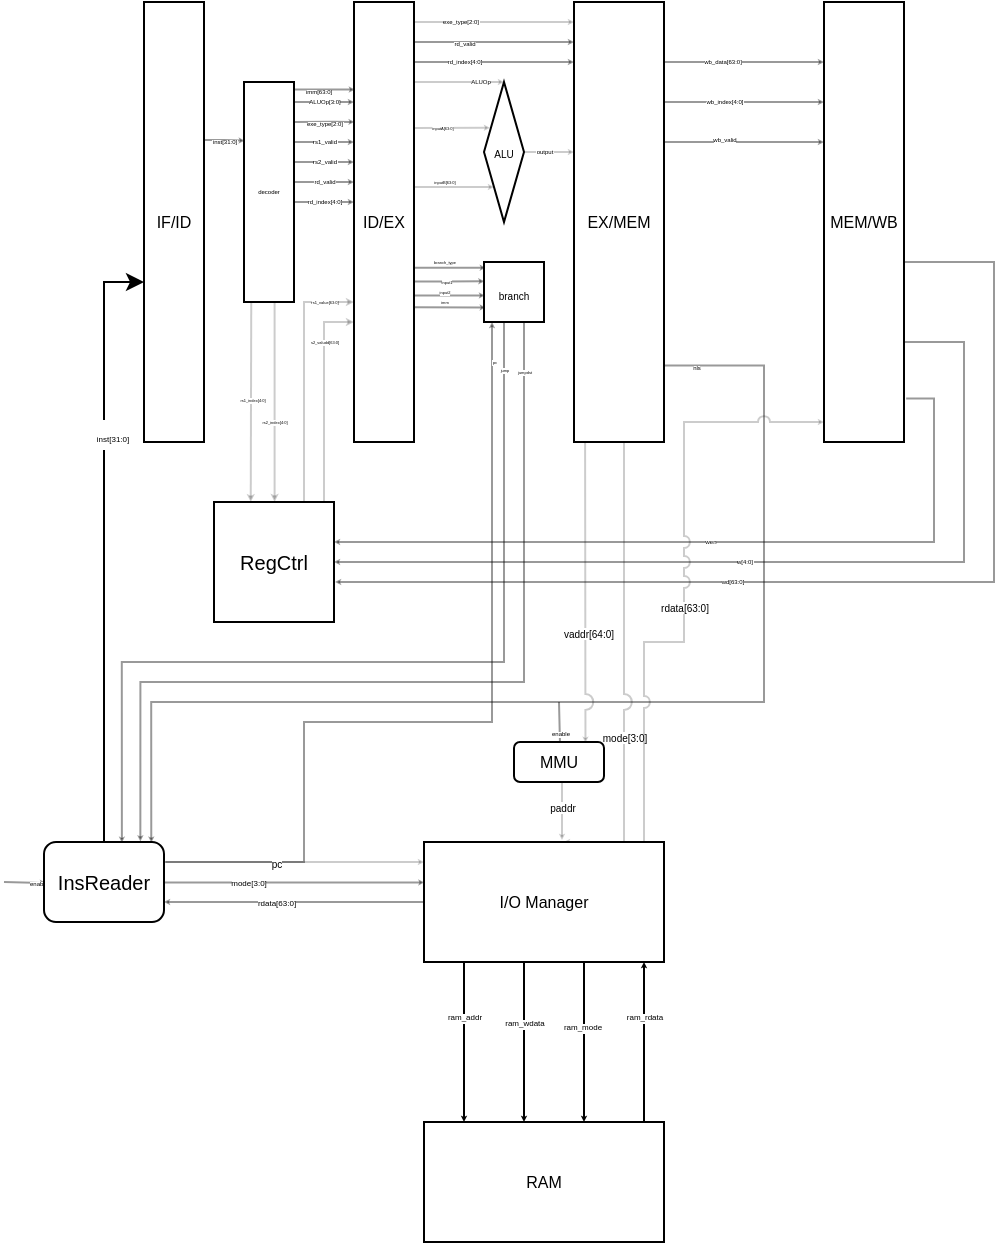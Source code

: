 <mxfile version="10.9.7" type="github"><diagram id="Ys9plIMEWjF186C1SJvL" name="Page-1"><mxGraphModel dx="395" dy="202" grid="1" gridSize="10" guides="1" tooltips="1" connect="1" arrows="1" fold="1" page="1" pageScale="1" pageWidth="850" pageHeight="1100" math="0" shadow="0"><root><mxCell id="0"/><mxCell id="1" parent="0"/><mxCell id="R68iFmrZ4ruvfKdIdsfy-32" style="edgeStyle=orthogonalEdgeStyle;rounded=0;jumpStyle=arc;jumpSize=18;orthogonalLoop=1;jettySize=auto;html=1;shadow=0;startSize=6;fontSize=3;opacity=20;entryX=0.306;entryY=0.001;entryDx=0;entryDy=0;endSize=1;entryPerimeter=0;exitX=0.145;exitY=1;exitDx=0;exitDy=0;exitPerimeter=0;" parent="1" source="3jL-bCs1GaXZ-DOKsFJh-29" target="R68iFmrZ4ruvfKdIdsfy-31" edge="1"><mxGeometry relative="1" as="geometry"><mxPoint x="140" y="514" as="targetPoint"/><Array as="points"><mxPoint x="144" y="460"/></Array></mxGeometry></mxCell><mxCell id="R68iFmrZ4ruvfKdIdsfy-70" value="rs1_index[4:0]" style="text;html=1;resizable=0;points=[];align=center;verticalAlign=middle;labelBackgroundColor=#ffffff;fontSize=2;" parent="R68iFmrZ4ruvfKdIdsfy-32" vertex="1" connectable="0"><mxGeometry x="-0.02" relative="1" as="geometry"><mxPoint as="offset"/></mxGeometry></mxCell><mxCell id="R68iFmrZ4ruvfKdIdsfy-34" style="edgeStyle=orthogonalEdgeStyle;rounded=0;jumpStyle=arc;jumpSize=18;orthogonalLoop=1;jettySize=auto;html=1;shadow=0;startSize=6;fontSize=3;opacity=20;strokeWidth=1;endSize=1;exitX=0.612;exitY=0.999;exitDx=0;exitDy=0;exitPerimeter=0;" parent="1" source="3jL-bCs1GaXZ-DOKsFJh-29" target="R68iFmrZ4ruvfKdIdsfy-31" edge="1"><mxGeometry relative="1" as="geometry"><mxPoint x="151" y="519" as="targetPoint"/><Array as="points"><mxPoint x="155" y="450"/><mxPoint x="155" y="450"/></Array></mxGeometry></mxCell><mxCell id="R68iFmrZ4ruvfKdIdsfy-71" value="rs2_index[4:0]" style="text;html=1;resizable=0;points=[];align=center;verticalAlign=middle;labelBackgroundColor=#ffffff;fontSize=2;" parent="R68iFmrZ4ruvfKdIdsfy-34" vertex="1" connectable="0"><mxGeometry x="0.427" y="1" relative="1" as="geometry"><mxPoint x="-1.5" y="-11.5" as="offset"/></mxGeometry></mxCell><mxCell id="3jL-bCs1GaXZ-DOKsFJh-33" style="edgeStyle=orthogonalEdgeStyle;rounded=0;comic=0;orthogonalLoop=1;jettySize=auto;html=1;entryX=0.016;entryY=0.267;entryDx=0;entryDy=0;entryPerimeter=0;startSize=0;endSize=0;strokeColor=#000000;fontSize=3;opacity=40;" edge="1" parent="1" source="ZigvVun1-Oz8XMNLbB8I-3" target="3jL-bCs1GaXZ-DOKsFJh-29"><mxGeometry relative="1" as="geometry"><Array as="points"><mxPoint x="130" y="329"/><mxPoint x="130" y="329"/></Array></mxGeometry></mxCell><mxCell id="3jL-bCs1GaXZ-DOKsFJh-34" value="inst[31:0]" style="text;html=1;resizable=0;points=[];align=center;verticalAlign=middle;labelBackgroundColor=#ffffff;fontSize=3;" vertex="1" connectable="0" parent="3jL-bCs1GaXZ-DOKsFJh-33"><mxGeometry x="-0.045" y="-3" relative="1" as="geometry"><mxPoint y="-2" as="offset"/></mxGeometry></mxCell><mxCell id="ZigvVun1-Oz8XMNLbB8I-3" value="IF/ID" style="rounded=0;whiteSpace=wrap;html=1;fontSize=8;" parent="1" vertex="1"><mxGeometry x="90" y="260" width="30" height="220" as="geometry"/></mxCell><mxCell id="R68iFmrZ4ruvfKdIdsfy-39" style="edgeStyle=orthogonalEdgeStyle;rounded=0;jumpStyle=arc;jumpSize=18;orthogonalLoop=1;jettySize=auto;html=1;entryX=0.15;entryY=0.327;entryDx=0;entryDy=0;entryPerimeter=0;shadow=0;startSize=0;endSize=0;strokeWidth=1;fontSize=3;opacity=20;endArrow=classic;endFill=1;" parent="1" target="R68iFmrZ4ruvfKdIdsfy-37" edge="1"><mxGeometry relative="1" as="geometry"><Array as="points"><mxPoint x="240" y="323"/><mxPoint x="240" y="323"/></Array><mxPoint x="225" y="323" as="sourcePoint"/></mxGeometry></mxCell><mxCell id="R68iFmrZ4ruvfKdIdsfy-68" value="inputA[63:0]" style="text;html=1;resizable=0;points=[];align=center;verticalAlign=middle;labelBackgroundColor=#ffffff;fontSize=2;" parent="R68iFmrZ4ruvfKdIdsfy-39" vertex="1" connectable="0"><mxGeometry x="-0.207" y="-1" relative="1" as="geometry"><mxPoint x="-1" y="-1" as="offset"/></mxGeometry></mxCell><mxCell id="R68iFmrZ4ruvfKdIdsfy-40" style="edgeStyle=orthogonalEdgeStyle;rounded=0;jumpStyle=arc;jumpSize=18;orthogonalLoop=1;jettySize=auto;html=1;entryX=0;entryY=1;entryDx=0;entryDy=0;shadow=0;startSize=6;endSize=0;strokeWidth=1;fontSize=3;opacity=20;" parent="1" target="R68iFmrZ4ruvfKdIdsfy-37" edge="1"><mxGeometry relative="1" as="geometry"><Array as="points"><mxPoint x="245" y="352"/></Array><mxPoint x="225" y="352.444" as="sourcePoint"/></mxGeometry></mxCell><mxCell id="R68iFmrZ4ruvfKdIdsfy-69" value="inputB[63:0]" style="text;html=1;resizable=0;points=[];align=center;verticalAlign=middle;labelBackgroundColor=#ffffff;fontSize=2;" parent="R68iFmrZ4ruvfKdIdsfy-40" vertex="1" connectable="0"><mxGeometry x="0.005" y="-5" relative="1" as="geometry"><mxPoint x="-5.5" y="-7.5" as="offset"/></mxGeometry></mxCell><mxCell id="R68iFmrZ4ruvfKdIdsfy-54" style="edgeStyle=orthogonalEdgeStyle;rounded=0;jumpStyle=arc;jumpSize=18;orthogonalLoop=1;jettySize=auto;html=1;entryX=0.5;entryY=0;entryDx=0;entryDy=0;shadow=0;startSize=6;endSize=0;strokeWidth=1;fontSize=5;opacity=20;" parent="1" target="R68iFmrZ4ruvfKdIdsfy-37" edge="1"><mxGeometry relative="1" as="geometry"><mxPoint x="225" y="299.944" as="sourcePoint"/><Array as="points"><mxPoint x="250" y="300"/><mxPoint x="250" y="300"/></Array></mxGeometry></mxCell><mxCell id="R68iFmrZ4ruvfKdIdsfy-67" value="ALUOp" style="text;html=1;resizable=0;points=[];align=center;verticalAlign=middle;labelBackgroundColor=#ffffff;fontSize=3;" parent="R68iFmrZ4ruvfKdIdsfy-54" vertex="1" connectable="0"><mxGeometry x="0.118" relative="1" as="geometry"><mxPoint x="7.5" as="offset"/></mxGeometry></mxCell><mxCell id="R68iFmrZ4ruvfKdIdsfy-55" style="edgeStyle=orthogonalEdgeStyle;rounded=0;jumpStyle=arc;jumpSize=18;orthogonalLoop=1;jettySize=auto;html=1;shadow=0;startSize=6;endSize=0;strokeWidth=1;fontSize=5;opacity=20;" parent="1" source="ZigvVun1-Oz8XMNLbB8I-7" target="ZigvVun1-Oz8XMNLbB8I-8" edge="1"><mxGeometry relative="1" as="geometry"><Array as="points"><mxPoint x="260" y="270"/><mxPoint x="260" y="270"/></Array></mxGeometry></mxCell><mxCell id="3jL-bCs1GaXZ-DOKsFJh-62" value="exe_type[2:0]" style="text;html=1;resizable=0;points=[];align=center;verticalAlign=middle;labelBackgroundColor=#ffffff;fontSize=3;" vertex="1" connectable="0" parent="R68iFmrZ4ruvfKdIdsfy-55"><mxGeometry x="-0.125" y="12" relative="1" as="geometry"><mxPoint x="-12" y="12" as="offset"/></mxGeometry></mxCell><mxCell id="3jL-bCs1GaXZ-DOKsFJh-5" style="edgeStyle=orthogonalEdgeStyle;rounded=0;orthogonalLoop=1;jettySize=auto;html=1;exitX=1.008;exitY=0.604;exitDx=0;exitDy=0;entryX=0.031;entryY=0.095;entryDx=0;entryDy=0;entryPerimeter=0;exitPerimeter=0;endSize=0;startSize=0;comic=0;strokeColor=#000000;opacity=40;" edge="1" parent="1" source="ZigvVun1-Oz8XMNLbB8I-7" target="3jL-bCs1GaXZ-DOKsFJh-4"><mxGeometry relative="1" as="geometry"><Array as="points"/></mxGeometry></mxCell><mxCell id="3jL-bCs1GaXZ-DOKsFJh-6" value="&lt;span style=&quot;font-size: 2px;&quot;&gt;branch_type&lt;/span&gt;" style="text;html=1;resizable=0;points=[];align=center;verticalAlign=middle;labelBackgroundColor=#ffffff;fontSize=2;" vertex="1" connectable="0" parent="3jL-bCs1GaXZ-DOKsFJh-5"><mxGeometry x="-0.226" relative="1" as="geometry"><mxPoint x="1" y="-3" as="offset"/></mxGeometry></mxCell><mxCell id="3jL-bCs1GaXZ-DOKsFJh-7" value="" style="edgeStyle=orthogonalEdgeStyle;rounded=0;comic=0;orthogonalLoop=1;jettySize=auto;html=1;startSize=0;endSize=0;strokeColor=#000000;fontSize=2;entryX=0.007;entryY=0.322;entryDx=0;entryDy=0;entryPerimeter=0;exitX=0.993;exitY=0.635;exitDx=0;exitDy=0;exitPerimeter=0;opacity=40;" edge="1" parent="1" source="ZigvVun1-Oz8XMNLbB8I-7" target="3jL-bCs1GaXZ-DOKsFJh-4"><mxGeometry relative="1" as="geometry"><Array as="points"><mxPoint x="240" y="400"/><mxPoint x="240" y="400"/></Array></mxGeometry></mxCell><mxCell id="3jL-bCs1GaXZ-DOKsFJh-8" value="input1" style="text;html=1;resizable=0;points=[];align=center;verticalAlign=middle;labelBackgroundColor=#ffffff;fontSize=2;" vertex="1" connectable="0" parent="3jL-bCs1GaXZ-DOKsFJh-7"><mxGeometry x="-0.356" relative="1" as="geometry"><mxPoint x="4" y="0.5" as="offset"/></mxGeometry></mxCell><mxCell id="3jL-bCs1GaXZ-DOKsFJh-9" style="edgeStyle=orthogonalEdgeStyle;rounded=0;comic=0;orthogonalLoop=1;jettySize=auto;html=1;entryX=0.018;entryY=0.564;entryDx=0;entryDy=0;entryPerimeter=0;startSize=0;endSize=0;strokeColor=#000000;fontSize=2;exitX=1.012;exitY=0.667;exitDx=0;exitDy=0;exitPerimeter=0;opacity=40;" edge="1" parent="1" source="ZigvVun1-Oz8XMNLbB8I-7" target="3jL-bCs1GaXZ-DOKsFJh-4"><mxGeometry relative="1" as="geometry"/></mxCell><mxCell id="3jL-bCs1GaXZ-DOKsFJh-10" value="input2" style="text;html=1;resizable=0;points=[];align=center;verticalAlign=middle;labelBackgroundColor=#ffffff;fontSize=2;" vertex="1" connectable="0" parent="3jL-bCs1GaXZ-DOKsFJh-9"><mxGeometry x="-0.287" y="1" relative="1" as="geometry"><mxPoint x="2" y="-0.5" as="offset"/></mxGeometry></mxCell><mxCell id="3jL-bCs1GaXZ-DOKsFJh-11" style="edgeStyle=orthogonalEdgeStyle;rounded=0;comic=0;orthogonalLoop=1;jettySize=auto;html=1;entryX=0.03;entryY=0.751;entryDx=0;entryDy=0;entryPerimeter=0;startSize=0;endSize=0;strokeColor=#000000;fontSize=2;exitX=1.008;exitY=0.694;exitDx=0;exitDy=0;exitPerimeter=0;opacity=40;" edge="1" parent="1" source="ZigvVun1-Oz8XMNLbB8I-7" target="3jL-bCs1GaXZ-DOKsFJh-4"><mxGeometry relative="1" as="geometry"/></mxCell><mxCell id="3jL-bCs1GaXZ-DOKsFJh-12" value="imm" style="text;html=1;resizable=0;points=[];align=center;verticalAlign=middle;labelBackgroundColor=#ffffff;fontSize=2;" vertex="1" connectable="0" parent="3jL-bCs1GaXZ-DOKsFJh-11"><mxGeometry x="-0.231" relative="1" as="geometry"><mxPoint x="1" y="-2.5" as="offset"/></mxGeometry></mxCell><mxCell id="3jL-bCs1GaXZ-DOKsFJh-13" style="edgeStyle=orthogonalEdgeStyle;rounded=0;comic=0;orthogonalLoop=1;jettySize=auto;html=1;startSize=0;endSize=0;strokeColor=#000000;fontSize=2;opacity=40;exitX=1;exitY=0.25;exitDx=0;exitDy=0;" edge="1" parent="1" source="3jL-bCs1GaXZ-DOKsFJh-1"><mxGeometry relative="1" as="geometry"><mxPoint x="264" y="420" as="targetPoint"/><Array as="points"><mxPoint x="170" y="690"/><mxPoint x="170" y="620"/><mxPoint x="264" y="620"/></Array></mxGeometry></mxCell><mxCell id="3jL-bCs1GaXZ-DOKsFJh-14" value="pc" style="text;html=1;resizable=0;points=[];align=center;verticalAlign=middle;labelBackgroundColor=#ffffff;fontSize=2;" vertex="1" connectable="0" parent="3jL-bCs1GaXZ-DOKsFJh-13"><mxGeometry x="0.116" y="-5" relative="1" as="geometry"><mxPoint x="-4" y="-172" as="offset"/></mxGeometry></mxCell><mxCell id="3jL-bCs1GaXZ-DOKsFJh-54" style="edgeStyle=orthogonalEdgeStyle;rounded=0;comic=0;orthogonalLoop=1;jettySize=auto;html=1;entryX=0.894;entryY=0.008;entryDx=0;entryDy=0;entryPerimeter=0;startSize=0;endSize=0;strokeColor=#000000;fontSize=3;opacity=40;exitX=1.007;exitY=0.826;exitDx=0;exitDy=0;exitPerimeter=0;" edge="1" parent="1" source="ZigvVun1-Oz8XMNLbB8I-8" target="3jL-bCs1GaXZ-DOKsFJh-1"><mxGeometry relative="1" as="geometry"><Array as="points"><mxPoint x="400" y="442"/><mxPoint x="400" y="610"/><mxPoint x="94" y="610"/></Array></mxGeometry></mxCell><mxCell id="3jL-bCs1GaXZ-DOKsFJh-56" value="nls" style="text;html=1;resizable=0;points=[];align=center;verticalAlign=middle;labelBackgroundColor=#ffffff;fontSize=3;" vertex="1" connectable="0" parent="3jL-bCs1GaXZ-DOKsFJh-54"><mxGeometry x="-0.949" y="-1" relative="1" as="geometry"><mxPoint as="offset"/></mxGeometry></mxCell><mxCell id="3jL-bCs1GaXZ-DOKsFJh-69" value="" style="edgeStyle=orthogonalEdgeStyle;rounded=0;comic=0;jumpSize=8;orthogonalLoop=1;jettySize=auto;html=1;startSize=0;endSize=0;strokeColor=#000000;fontSize=3;opacity=40;" edge="1" parent="1" source="ZigvVun1-Oz8XMNLbB8I-7" target="ZigvVun1-Oz8XMNLbB8I-8"><mxGeometry relative="1" as="geometry"><Array as="points"><mxPoint x="260" y="280"/><mxPoint x="260" y="280"/></Array></mxGeometry></mxCell><mxCell id="3jL-bCs1GaXZ-DOKsFJh-71" value="rd_valid" style="text;html=1;resizable=0;points=[];align=center;verticalAlign=middle;labelBackgroundColor=#ffffff;fontSize=3;" vertex="1" connectable="0" parent="3jL-bCs1GaXZ-DOKsFJh-69"><mxGeometry x="-0.125" y="-10" relative="1" as="geometry"><mxPoint x="-10" y="-9" as="offset"/></mxGeometry></mxCell><mxCell id="3jL-bCs1GaXZ-DOKsFJh-70" value="" style="edgeStyle=orthogonalEdgeStyle;rounded=0;comic=0;jumpSize=8;orthogonalLoop=1;jettySize=auto;html=1;startSize=0;endSize=0;strokeColor=#000000;fontSize=3;opacity=40;" edge="1" parent="1" source="ZigvVun1-Oz8XMNLbB8I-7" target="ZigvVun1-Oz8XMNLbB8I-8"><mxGeometry relative="1" as="geometry"><Array as="points"><mxPoint x="260" y="290"/><mxPoint x="260" y="290"/></Array></mxGeometry></mxCell><mxCell id="3jL-bCs1GaXZ-DOKsFJh-72" value="rd_index[4:0]" style="text;html=1;resizable=0;points=[];align=center;verticalAlign=middle;labelBackgroundColor=#ffffff;fontSize=3;" vertex="1" connectable="0" parent="3jL-bCs1GaXZ-DOKsFJh-70"><mxGeometry x="-0.125" y="-10" relative="1" as="geometry"><mxPoint x="-10" y="-10" as="offset"/></mxGeometry></mxCell><mxCell id="ZigvVun1-Oz8XMNLbB8I-7" value="ID/EX" style="rounded=0;whiteSpace=wrap;html=1;fontSize=8;" parent="1" vertex="1"><mxGeometry x="195" y="260" width="30" height="220" as="geometry"/></mxCell><mxCell id="R68iFmrZ4ruvfKdIdsfy-41" style="edgeStyle=orthogonalEdgeStyle;rounded=0;jumpStyle=arc;jumpSize=8;orthogonalLoop=1;jettySize=auto;html=1;shadow=0;startSize=6;endSize=0;strokeWidth=1;fontSize=3;opacity=20;entryX=0.794;entryY=0.02;entryDx=0;entryDy=0;entryPerimeter=0;" parent="1" target="R68iFmrZ4ruvfKdIdsfy-2" edge="1"><mxGeometry relative="1" as="geometry"><Array as="points"/><mxPoint x="310.55" y="480" as="sourcePoint"/><mxPoint x="290" y="620" as="targetPoint"/></mxGeometry></mxCell><mxCell id="R68iFmrZ4ruvfKdIdsfy-61" value="vaddr[64:0]" style="text;html=1;resizable=0;points=[];align=center;verticalAlign=middle;labelBackgroundColor=#ffffff;fontSize=5;" parent="R68iFmrZ4ruvfKdIdsfy-41" vertex="1" connectable="0"><mxGeometry x="0.556" y="2" relative="1" as="geometry"><mxPoint x="-0.5" y="-22" as="offset"/></mxGeometry></mxCell><mxCell id="R68iFmrZ4ruvfKdIdsfy-53" style="edgeStyle=orthogonalEdgeStyle;rounded=0;jumpStyle=arc;jumpSize=8;orthogonalLoop=1;jettySize=auto;html=1;entryX=0.583;entryY=0;entryDx=0;entryDy=0;entryPerimeter=0;shadow=0;startSize=6;endSize=0;strokeWidth=1;fontSize=5;opacity=20;" parent="1" source="ZigvVun1-Oz8XMNLbB8I-8" target="R68iFmrZ4ruvfKdIdsfy-12" edge="1"><mxGeometry relative="1" as="geometry"><Array as="points"><mxPoint x="330" y="680"/></Array></mxGeometry></mxCell><mxCell id="R68iFmrZ4ruvfKdIdsfy-62" value="mode[3:0]" style="text;html=1;resizable=0;points=[];align=center;verticalAlign=middle;labelBackgroundColor=#ffffff;fontSize=5;" parent="R68iFmrZ4ruvfKdIdsfy-53" vertex="1" connectable="0"><mxGeometry x="0.178" y="1" relative="1" as="geometry"><mxPoint x="-1" y="11.5" as="offset"/></mxGeometry></mxCell><mxCell id="3jL-bCs1GaXZ-DOKsFJh-63" style="edgeStyle=orthogonalEdgeStyle;rounded=0;comic=0;jumpSize=8;orthogonalLoop=1;jettySize=auto;html=1;startSize=0;endSize=0;strokeColor=#000000;fontSize=3;opacity=40;" edge="1" parent="1" source="ZigvVun1-Oz8XMNLbB8I-8" target="ZigvVun1-Oz8XMNLbB8I-9"><mxGeometry relative="1" as="geometry"><Array as="points"><mxPoint x="400" y="290"/><mxPoint x="400" y="290"/></Array></mxGeometry></mxCell><mxCell id="3jL-bCs1GaXZ-DOKsFJh-64" value="wb_data[63:0]" style="text;html=1;resizable=0;points=[];align=center;verticalAlign=middle;labelBackgroundColor=#ffffff;fontSize=3;" vertex="1" connectable="0" parent="3jL-bCs1GaXZ-DOKsFJh-63"><mxGeometry x="0.25" y="-21" relative="1" as="geometry"><mxPoint x="-21" y="-21" as="offset"/></mxGeometry></mxCell><mxCell id="3jL-bCs1GaXZ-DOKsFJh-65" style="edgeStyle=orthogonalEdgeStyle;rounded=0;comic=0;jumpSize=8;orthogonalLoop=1;jettySize=auto;html=1;startSize=0;endSize=0;strokeColor=#000000;fontSize=3;opacity=40;" edge="1" parent="1" source="ZigvVun1-Oz8XMNLbB8I-8" target="ZigvVun1-Oz8XMNLbB8I-9"><mxGeometry relative="1" as="geometry"><Array as="points"><mxPoint x="400" y="310"/><mxPoint x="400" y="310"/></Array></mxGeometry></mxCell><mxCell id="3jL-bCs1GaXZ-DOKsFJh-66" value="wb_index[4:0]" style="text;html=1;resizable=0;points=[];align=center;verticalAlign=middle;labelBackgroundColor=#ffffff;fontSize=3;" vertex="1" connectable="0" parent="3jL-bCs1GaXZ-DOKsFJh-65"><mxGeometry x="0.25" y="-24" relative="1" as="geometry"><mxPoint x="-20" y="-24" as="offset"/></mxGeometry></mxCell><mxCell id="3jL-bCs1GaXZ-DOKsFJh-67" style="edgeStyle=orthogonalEdgeStyle;rounded=0;comic=0;jumpSize=8;orthogonalLoop=1;jettySize=auto;html=1;startSize=0;endSize=0;strokeColor=#000000;fontSize=3;opacity=40;" edge="1" parent="1" source="ZigvVun1-Oz8XMNLbB8I-8" target="ZigvVun1-Oz8XMNLbB8I-9"><mxGeometry relative="1" as="geometry"><Array as="points"><mxPoint x="400" y="330"/><mxPoint x="400" y="330"/></Array></mxGeometry></mxCell><mxCell id="3jL-bCs1GaXZ-DOKsFJh-68" value="wb_valid" style="text;html=1;resizable=0;points=[];align=center;verticalAlign=middle;labelBackgroundColor=#ffffff;fontSize=3;" vertex="1" connectable="0" parent="3jL-bCs1GaXZ-DOKsFJh-67"><mxGeometry x="0.25" y="20" relative="1" as="geometry"><mxPoint x="-20" y="19" as="offset"/></mxGeometry></mxCell><mxCell id="ZigvVun1-Oz8XMNLbB8I-8" value="EX/MEM" style="rounded=0;whiteSpace=wrap;html=1;fontSize=8;" parent="1" vertex="1"><mxGeometry x="305" y="260" width="45" height="220" as="geometry"/></mxCell><mxCell id="3jL-bCs1GaXZ-DOKsFJh-23" style="edgeStyle=orthogonalEdgeStyle;rounded=0;comic=0;orthogonalLoop=1;jettySize=auto;html=1;startSize=0;endSize=0;strokeColor=#000000;fontSize=3;opacity=40;exitX=1.027;exitY=0.901;exitDx=0;exitDy=0;exitPerimeter=0;" edge="1" parent="1" source="ZigvVun1-Oz8XMNLbB8I-9" target="R68iFmrZ4ruvfKdIdsfy-31"><mxGeometry relative="1" as="geometry"><mxPoint x="190" y="520" as="targetPoint"/><Array as="points"><mxPoint x="485" y="458"/><mxPoint x="485" y="530"/></Array></mxGeometry></mxCell><mxCell id="3jL-bCs1GaXZ-DOKsFJh-26" value="wen" style="text;html=1;resizable=0;points=[];align=center;verticalAlign=middle;labelBackgroundColor=#ffffff;fontSize=3;" vertex="1" connectable="0" parent="3jL-bCs1GaXZ-DOKsFJh-23"><mxGeometry x="0.025" relative="1" as="geometry"><mxPoint as="offset"/></mxGeometry></mxCell><mxCell id="3jL-bCs1GaXZ-DOKsFJh-24" style="edgeStyle=orthogonalEdgeStyle;rounded=0;comic=0;orthogonalLoop=1;jettySize=auto;html=1;startSize=0;endSize=0;strokeColor=#000000;fontSize=3;opacity=40;" edge="1" parent="1" source="ZigvVun1-Oz8XMNLbB8I-9" target="R68iFmrZ4ruvfKdIdsfy-31"><mxGeometry relative="1" as="geometry"><mxPoint x="500.143" y="510.143" as="targetPoint"/><Array as="points"><mxPoint x="500" y="430"/><mxPoint x="500" y="540"/></Array></mxGeometry></mxCell><mxCell id="3jL-bCs1GaXZ-DOKsFJh-27" value="w[4:0]" style="text;html=1;resizable=0;points=[];align=center;verticalAlign=middle;labelBackgroundColor=#ffffff;fontSize=3;" vertex="1" connectable="0" parent="3jL-bCs1GaXZ-DOKsFJh-24"><mxGeometry x="0.47" relative="1" as="geometry"><mxPoint x="84.5" as="offset"/></mxGeometry></mxCell><mxCell id="3jL-bCs1GaXZ-DOKsFJh-25" style="edgeStyle=orthogonalEdgeStyle;rounded=0;comic=0;orthogonalLoop=1;jettySize=auto;html=1;startSize=0;endSize=0;strokeColor=#000000;fontSize=3;opacity=40;entryX=1.009;entryY=0.666;entryDx=0;entryDy=0;entryPerimeter=0;" edge="1" parent="1" source="ZigvVun1-Oz8XMNLbB8I-9" target="R68iFmrZ4ruvfKdIdsfy-31"><mxGeometry relative="1" as="geometry"><mxPoint x="515" y="510" as="targetPoint"/><Array as="points"><mxPoint x="515" y="390"/><mxPoint x="515" y="550"/></Array></mxGeometry></mxCell><mxCell id="3jL-bCs1GaXZ-DOKsFJh-28" value="wd[63:0]" style="text;html=1;resizable=0;points=[];align=center;verticalAlign=middle;labelBackgroundColor=#ffffff;fontSize=3;" vertex="1" connectable="0" parent="3jL-bCs1GaXZ-DOKsFJh-25"><mxGeometry x="0.685" y="1" relative="1" as="geometry"><mxPoint x="114.5" y="-1" as="offset"/></mxGeometry></mxCell><mxCell id="ZigvVun1-Oz8XMNLbB8I-9" value="MEM/WB" style="rounded=0;whiteSpace=wrap;html=1;fontSize=8;" parent="1" vertex="1"><mxGeometry x="430" y="260" width="40" height="220" as="geometry"/></mxCell><mxCell id="R68iFmrZ4ruvfKdIdsfy-46" style="edgeStyle=orthogonalEdgeStyle;rounded=0;jumpStyle=arc;jumpSize=18;orthogonalLoop=1;jettySize=auto;html=1;shadow=0;startSize=6;endSize=0;strokeWidth=1;fontSize=3;opacity=20;" parent="1" source="R68iFmrZ4ruvfKdIdsfy-2" edge="1"><mxGeometry relative="1" as="geometry"><mxPoint x="299" y="679" as="targetPoint"/><Array as="points"><mxPoint x="299" y="670"/><mxPoint x="299" y="670"/></Array></mxGeometry></mxCell><mxCell id="R68iFmrZ4ruvfKdIdsfy-60" value="paddr" style="text;html=1;resizable=0;points=[];align=center;verticalAlign=middle;labelBackgroundColor=#ffffff;fontSize=5;" parent="R68iFmrZ4ruvfKdIdsfy-46" vertex="1" connectable="0"><mxGeometry x="-0.17" relative="1" as="geometry"><mxPoint as="offset"/></mxGeometry></mxCell><mxCell id="3jL-bCs1GaXZ-DOKsFJh-60" style="edgeStyle=orthogonalEdgeStyle;rounded=0;comic=0;jumpSize=8;orthogonalLoop=1;jettySize=auto;html=1;startSize=0;endSize=0;strokeColor=#000000;fontSize=3;opacity=40;" edge="1" parent="1" target="R68iFmrZ4ruvfKdIdsfy-2"><mxGeometry relative="1" as="geometry"><mxPoint x="297.5" y="610" as="sourcePoint"/></mxGeometry></mxCell><mxCell id="3jL-bCs1GaXZ-DOKsFJh-61" value="enable" style="text;html=1;resizable=0;points=[];align=center;verticalAlign=middle;labelBackgroundColor=#ffffff;fontSize=3;" vertex="1" connectable="0" parent="3jL-bCs1GaXZ-DOKsFJh-60"><mxGeometry x="0.813" relative="1" as="geometry"><mxPoint y="-4.5" as="offset"/></mxGeometry></mxCell><mxCell id="R68iFmrZ4ruvfKdIdsfy-2" value="MMU" style="rounded=1;whiteSpace=wrap;html=1;fontSize=8;" parent="1" vertex="1"><mxGeometry x="275" y="630" width="45" height="20" as="geometry"/></mxCell><mxCell id="R68iFmrZ4ruvfKdIdsfy-14" value="" style="edgeStyle=orthogonalEdgeStyle;rounded=0;orthogonalLoop=1;jettySize=auto;html=1;fontSize=8;jumpStyle=arc;endSize=0;" parent="1" source="R68iFmrZ4ruvfKdIdsfy-12" target="R68iFmrZ4ruvfKdIdsfy-13" edge="1"><mxGeometry relative="1" as="geometry"><Array as="points"><mxPoint x="280" y="790"/><mxPoint x="280" y="790"/></Array></mxGeometry></mxCell><mxCell id="R68iFmrZ4ruvfKdIdsfy-19" value="ram_wdata" style="text;html=1;resizable=0;points=[];align=center;verticalAlign=middle;labelBackgroundColor=#ffffff;fontSize=4;" parent="R68iFmrZ4ruvfKdIdsfy-14" vertex="1" connectable="0"><mxGeometry y="9" relative="1" as="geometry"><mxPoint x="-9" y="-9" as="offset"/></mxGeometry></mxCell><mxCell id="R68iFmrZ4ruvfKdIdsfy-17" value="" style="edgeStyle=orthogonalEdgeStyle;rounded=0;orthogonalLoop=1;jettySize=auto;html=1;fontSize=8;jumpStyle=arc;endSize=0;" parent="1" source="R68iFmrZ4ruvfKdIdsfy-12" target="R68iFmrZ4ruvfKdIdsfy-13" edge="1"><mxGeometry relative="1" as="geometry"><Array as="points"><mxPoint x="310" y="810"/><mxPoint x="310" y="810"/></Array></mxGeometry></mxCell><mxCell id="R68iFmrZ4ruvfKdIdsfy-20" value="ram_mode" style="text;html=1;resizable=0;points=[];align=center;verticalAlign=middle;labelBackgroundColor=#ffffff;fontSize=4;" parent="R68iFmrZ4ruvfKdIdsfy-17" vertex="1" connectable="0"><mxGeometry y="-7" relative="1" as="geometry"><mxPoint x="6" y="-7" as="offset"/></mxGeometry></mxCell><mxCell id="R68iFmrZ4ruvfKdIdsfy-48" style="edgeStyle=orthogonalEdgeStyle;rounded=0;jumpStyle=arc;jumpSize=6;orthogonalLoop=1;jettySize=auto;html=1;shadow=0;startSize=6;endSize=0;strokeWidth=1;fontSize=5;opacity=20;" parent="1" source="R68iFmrZ4ruvfKdIdsfy-12" edge="1"><mxGeometry relative="1" as="geometry"><mxPoint x="430" y="470" as="targetPoint"/><Array as="points"><mxPoint x="340" y="580"/><mxPoint x="360" y="580"/><mxPoint x="360" y="470"/></Array></mxGeometry></mxCell><mxCell id="R68iFmrZ4ruvfKdIdsfy-12" value="I/O Manager" style="rounded=0;whiteSpace=wrap;html=1;fontSize=8;" parent="1" vertex="1"><mxGeometry x="230" y="680" width="120" height="60" as="geometry"/></mxCell><mxCell id="R68iFmrZ4ruvfKdIdsfy-15" value="" style="edgeStyle=orthogonalEdgeStyle;rounded=0;orthogonalLoop=1;jettySize=auto;html=1;fontSize=8;jumpStyle=arc;endSize=0;" parent="1" source="R68iFmrZ4ruvfKdIdsfy-13" target="R68iFmrZ4ruvfKdIdsfy-12" edge="1"><mxGeometry relative="1" as="geometry"><Array as="points"><mxPoint x="340" y="810"/><mxPoint x="340" y="810"/></Array></mxGeometry></mxCell><mxCell id="R68iFmrZ4ruvfKdIdsfy-21" value="ram_rdata" style="text;html=1;resizable=0;points=[];align=center;verticalAlign=middle;labelBackgroundColor=#ffffff;fontSize=4;" parent="R68iFmrZ4ruvfKdIdsfy-15" vertex="1" connectable="0"><mxGeometry x="0.298" relative="1" as="geometry"><mxPoint as="offset"/></mxGeometry></mxCell><mxCell id="R68iFmrZ4ruvfKdIdsfy-13" value="RAM" style="rounded=0;whiteSpace=wrap;html=1;fontSize=8;" parent="1" vertex="1"><mxGeometry x="230" y="820" width="120" height="60" as="geometry"/></mxCell><mxCell id="R68iFmrZ4ruvfKdIdsfy-16" value="" style="edgeStyle=orthogonalEdgeStyle;rounded=0;orthogonalLoop=1;jettySize=auto;html=1;fontSize=8;endSize=0;" parent="1" source="R68iFmrZ4ruvfKdIdsfy-12" target="R68iFmrZ4ruvfKdIdsfy-13" edge="1"><mxGeometry relative="1" as="geometry"><Array as="points"><mxPoint x="250" y="810"/><mxPoint x="250" y="810"/></Array></mxGeometry></mxCell><mxCell id="R68iFmrZ4ruvfKdIdsfy-18" value="ram_addr" style="text;html=1;resizable=0;points=[];align=center;verticalAlign=middle;labelBackgroundColor=#ffffff;fontSize=4;" parent="R68iFmrZ4ruvfKdIdsfy-16" vertex="1" connectable="0"><mxGeometry y="-12" relative="1" as="geometry"><mxPoint x="12" y="-12" as="offset"/></mxGeometry></mxCell><mxCell id="R68iFmrZ4ruvfKdIdsfy-35" style="edgeStyle=orthogonalEdgeStyle;rounded=0;jumpStyle=arc;jumpSize=18;orthogonalLoop=1;jettySize=auto;html=1;shadow=0;startSize=6;fontSize=3;opacity=20;endSize=1;" parent="1" source="R68iFmrZ4ruvfKdIdsfy-31" edge="1"><mxGeometry relative="1" as="geometry"><mxPoint x="195" y="410" as="targetPoint"/><Array as="points"><mxPoint x="170" y="410"/></Array></mxGeometry></mxCell><mxCell id="R68iFmrZ4ruvfKdIdsfy-72" value="rs1_value[63:0]" style="text;html=1;resizable=0;points=[];align=center;verticalAlign=middle;labelBackgroundColor=#ffffff;fontSize=2;" parent="R68iFmrZ4ruvfKdIdsfy-35" vertex="1" connectable="0"><mxGeometry x="0.517" y="-6" relative="1" as="geometry"><mxPoint x="4" y="-5" as="offset"/></mxGeometry></mxCell><mxCell id="R68iFmrZ4ruvfKdIdsfy-36" style="edgeStyle=orthogonalEdgeStyle;rounded=0;jumpStyle=arc;jumpSize=18;orthogonalLoop=1;jettySize=auto;html=1;shadow=0;startSize=6;fontSize=3;opacity=20;endSize=1;" parent="1" source="R68iFmrZ4ruvfKdIdsfy-31" edge="1"><mxGeometry relative="1" as="geometry"><mxPoint x="195" y="420" as="targetPoint"/><Array as="points"><mxPoint x="180" y="420"/></Array></mxGeometry></mxCell><mxCell id="R68iFmrZ4ruvfKdIdsfy-73" value="s2_valudd[63:0]" style="text;html=1;resizable=0;points=[];align=center;verticalAlign=middle;labelBackgroundColor=#ffffff;fontSize=2;" parent="R68iFmrZ4ruvfKdIdsfy-36" vertex="1" connectable="0"><mxGeometry x="0.599" y="-5" relative="1" as="geometry"><mxPoint x="-5" y="4" as="offset"/></mxGeometry></mxCell><mxCell id="R68iFmrZ4ruvfKdIdsfy-52" style="edgeStyle=orthogonalEdgeStyle;rounded=0;jumpStyle=arc;jumpSize=18;orthogonalLoop=1;jettySize=auto;html=1;shadow=0;startSize=6;endSize=0;strokeWidth=1;fontSize=5;opacity=20;" parent="1" edge="1"><mxGeometry relative="1" as="geometry"><Array as="points"><mxPoint x="101" y="690"/><mxPoint x="229" y="690"/></Array><mxPoint x="101" y="690" as="sourcePoint"/><mxPoint x="230" y="690" as="targetPoint"/></mxGeometry></mxCell><mxCell id="R68iFmrZ4ruvfKdIdsfy-59" value="pc" style="text;html=1;resizable=0;points=[];align=center;verticalAlign=middle;labelBackgroundColor=#ffffff;fontSize=5;" parent="R68iFmrZ4ruvfKdIdsfy-52" vertex="1" connectable="0"><mxGeometry x="-0.152" relative="1" as="geometry"><mxPoint as="offset"/></mxGeometry></mxCell><mxCell id="R68iFmrZ4ruvfKdIdsfy-31" value="&lt;font size=&quot;1&quot;&gt;RegCtrl&lt;/font&gt;" style="whiteSpace=wrap;html=1;aspect=fixed;fontSize=3;" parent="1" vertex="1"><mxGeometry x="125" y="510" width="60" height="60" as="geometry"/></mxCell><mxCell id="R68iFmrZ4ruvfKdIdsfy-38" style="edgeStyle=orthogonalEdgeStyle;rounded=0;jumpStyle=arc;jumpSize=18;orthogonalLoop=1;jettySize=auto;html=1;shadow=0;startSize=6;endSize=0;strokeWidth=1;fontSize=3;opacity=20;" parent="1" source="R68iFmrZ4ruvfKdIdsfy-37" edge="1"><mxGeometry relative="1" as="geometry"><mxPoint x="305" y="335" as="targetPoint"/><Array as="points"><mxPoint x="300" y="335"/><mxPoint x="300" y="335"/></Array></mxGeometry></mxCell><mxCell id="R68iFmrZ4ruvfKdIdsfy-74" value="&lt;font style=&quot;font-size: 3px&quot;&gt;output&lt;/font&gt;" style="text;html=1;resizable=0;points=[];align=center;verticalAlign=middle;labelBackgroundColor=#ffffff;fontSize=2;" parent="R68iFmrZ4ruvfKdIdsfy-38" vertex="1" connectable="0"><mxGeometry x="0.602" y="11" relative="1" as="geometry"><mxPoint x="-10" y="11" as="offset"/></mxGeometry></mxCell><mxCell id="R68iFmrZ4ruvfKdIdsfy-37" value="ALU" style="rhombus;whiteSpace=wrap;html=1;fontSize=5;" parent="1" vertex="1"><mxGeometry x="260" y="300" width="20" height="70" as="geometry"/></mxCell><mxCell id="R68iFmrZ4ruvfKdIdsfy-64" value="rdata[63:0]" style="text;html=1;resizable=0;points=[];align=center;verticalAlign=middle;labelBackgroundColor=#ffffff;fontSize=5;" parent="1" vertex="1" connectable="0"><mxGeometry x="389.894" y="569.819" as="geometry"><mxPoint x="-30" y="-8" as="offset"/></mxGeometry></mxCell><mxCell id="3jL-bCs1GaXZ-DOKsFJh-2" style="edgeStyle=orthogonalEdgeStyle;rounded=0;orthogonalLoop=1;jettySize=auto;html=1;" edge="1" parent="1" source="3jL-bCs1GaXZ-DOKsFJh-1" target="ZigvVun1-Oz8XMNLbB8I-3"><mxGeometry relative="1" as="geometry"><Array as="points"><mxPoint x="70" y="400"/></Array></mxGeometry></mxCell><mxCell id="3jL-bCs1GaXZ-DOKsFJh-3" value="&lt;font style=&quot;font-size: 4px&quot;&gt;inst[31:0]&lt;/font&gt;" style="text;html=1;resizable=0;points=[];align=center;verticalAlign=middle;labelBackgroundColor=#ffffff;" vertex="1" connectable="0" parent="3jL-bCs1GaXZ-DOKsFJh-2"><mxGeometry x="0.36" y="-4" relative="1" as="geometry"><mxPoint as="offset"/></mxGeometry></mxCell><mxCell id="3jL-bCs1GaXZ-DOKsFJh-20" style="edgeStyle=orthogonalEdgeStyle;rounded=0;comic=0;orthogonalLoop=1;jettySize=auto;html=1;startSize=0;endSize=0;strokeColor=#000000;fontSize=3;opacity=40;" edge="1" parent="1" target="3jL-bCs1GaXZ-DOKsFJh-1"><mxGeometry relative="1" as="geometry"><mxPoint x="20" y="700" as="sourcePoint"/></mxGeometry></mxCell><mxCell id="3jL-bCs1GaXZ-DOKsFJh-21" value="enable" style="text;html=1;resizable=0;points=[];align=center;verticalAlign=middle;labelBackgroundColor=#ffffff;fontSize=3;" vertex="1" connectable="0" parent="3jL-bCs1GaXZ-DOKsFJh-20"><mxGeometry x="0.525" relative="1" as="geometry"><mxPoint as="offset"/></mxGeometry></mxCell><mxCell id="3jL-bCs1GaXZ-DOKsFJh-73" style="edgeStyle=orthogonalEdgeStyle;rounded=0;comic=0;jumpSize=8;orthogonalLoop=1;jettySize=auto;html=1;entryX=0.002;entryY=0.337;entryDx=0;entryDy=0;entryPerimeter=0;startSize=0;endSize=0;strokeColor=#000000;fontSize=3;opacity=40;" edge="1" parent="1" source="3jL-bCs1GaXZ-DOKsFJh-1" target="R68iFmrZ4ruvfKdIdsfy-12"><mxGeometry relative="1" as="geometry"><Array as="points"><mxPoint x="165" y="700"/></Array></mxGeometry></mxCell><mxCell id="3jL-bCs1GaXZ-DOKsFJh-74" value="mode[3:0]" style="text;html=1;resizable=0;points=[];align=center;verticalAlign=middle;labelBackgroundColor=#ffffff;fontSize=4;" vertex="1" connectable="0" parent="3jL-bCs1GaXZ-DOKsFJh-73"><mxGeometry x="-0.002" y="-23" relative="1" as="geometry"><mxPoint x="-23" y="-22" as="offset"/></mxGeometry></mxCell><mxCell id="3jL-bCs1GaXZ-DOKsFJh-75" style="edgeStyle=orthogonalEdgeStyle;rounded=0;comic=0;jumpSize=8;orthogonalLoop=1;jettySize=auto;html=1;exitX=0;exitY=0.5;exitDx=0;exitDy=0;entryX=1;entryY=0.75;entryDx=0;entryDy=0;startSize=0;endSize=0;strokeColor=#000000;fontSize=4;opacity=40;" edge="1" parent="1" source="R68iFmrZ4ruvfKdIdsfy-12" target="3jL-bCs1GaXZ-DOKsFJh-1"><mxGeometry relative="1" as="geometry"/></mxCell><mxCell id="3jL-bCs1GaXZ-DOKsFJh-76" value="rdata[63:0]" style="text;html=1;resizable=0;points=[];align=center;verticalAlign=middle;labelBackgroundColor=#ffffff;fontSize=4;" vertex="1" connectable="0" parent="3jL-bCs1GaXZ-DOKsFJh-75"><mxGeometry x="0.145" y="1" relative="1" as="geometry"><mxPoint as="offset"/></mxGeometry></mxCell><mxCell id="3jL-bCs1GaXZ-DOKsFJh-1" value="&lt;font size=&quot;1&quot;&gt;InsReader&lt;/font&gt;" style="rounded=1;whiteSpace=wrap;html=1;" vertex="1" parent="1"><mxGeometry x="40" y="680" width="60" height="40" as="geometry"/></mxCell><mxCell id="3jL-bCs1GaXZ-DOKsFJh-16" style="edgeStyle=orthogonalEdgeStyle;rounded=0;comic=0;orthogonalLoop=1;jettySize=auto;html=1;entryX=0.649;entryY=0.01;entryDx=0;entryDy=0;entryPerimeter=0;startSize=0;endSize=0;strokeColor=#000000;fontSize=2;opacity=40;" edge="1" parent="1" source="3jL-bCs1GaXZ-DOKsFJh-4" target="3jL-bCs1GaXZ-DOKsFJh-1"><mxGeometry relative="1" as="geometry"><Array as="points"><mxPoint x="270" y="590"/><mxPoint x="79" y="590"/></Array></mxGeometry></mxCell><mxCell id="3jL-bCs1GaXZ-DOKsFJh-18" value="jump" style="text;html=1;resizable=0;points=[];align=center;verticalAlign=middle;labelBackgroundColor=#ffffff;fontSize=2;" vertex="1" connectable="0" parent="3jL-bCs1GaXZ-DOKsFJh-16"><mxGeometry x="-0.896" relative="1" as="geometry"><mxPoint as="offset"/></mxGeometry></mxCell><mxCell id="3jL-bCs1GaXZ-DOKsFJh-17" style="edgeStyle=orthogonalEdgeStyle;rounded=0;comic=0;orthogonalLoop=1;jettySize=auto;html=1;entryX=0.803;entryY=-0.007;entryDx=0;entryDy=0;entryPerimeter=0;startSize=0;endSize=0;strokeColor=#000000;fontSize=2;opacity=40;" edge="1" parent="1" source="3jL-bCs1GaXZ-DOKsFJh-4" target="3jL-bCs1GaXZ-DOKsFJh-1"><mxGeometry relative="1" as="geometry"><Array as="points"><mxPoint x="280" y="600"/><mxPoint x="88" y="600"/></Array></mxGeometry></mxCell><mxCell id="3jL-bCs1GaXZ-DOKsFJh-19" value="jumpdst" style="text;html=1;resizable=0;points=[];align=center;verticalAlign=middle;labelBackgroundColor=#ffffff;fontSize=2;" vertex="1" connectable="0" parent="3jL-bCs1GaXZ-DOKsFJh-17"><mxGeometry x="-0.892" relative="1" as="geometry"><mxPoint as="offset"/></mxGeometry></mxCell><mxCell id="3jL-bCs1GaXZ-DOKsFJh-4" value="&lt;font style=&quot;font-size: 5px&quot;&gt;branch&lt;/font&gt;" style="whiteSpace=wrap;html=1;aspect=fixed;" vertex="1" parent="1"><mxGeometry x="260" y="390" width="30" height="30" as="geometry"/></mxCell><mxCell id="3jL-bCs1GaXZ-DOKsFJh-35" style="edgeStyle=orthogonalEdgeStyle;rounded=0;comic=0;orthogonalLoop=1;jettySize=auto;html=1;entryX=0.015;entryY=0.199;entryDx=0;entryDy=0;entryPerimeter=0;startSize=0;endSize=0;strokeColor=#000000;fontSize=3;opacity=40;" edge="1" parent="1" source="3jL-bCs1GaXZ-DOKsFJh-29" target="ZigvVun1-Oz8XMNLbB8I-7"><mxGeometry relative="1" as="geometry"><Array as="points"><mxPoint x="185" y="304"/></Array></mxGeometry></mxCell><mxCell id="3jL-bCs1GaXZ-DOKsFJh-39" value="imm[63:0]" style="text;html=1;resizable=0;points=[];align=center;verticalAlign=middle;labelBackgroundColor=#ffffff;fontSize=3;" vertex="1" connectable="0" parent="3jL-bCs1GaXZ-DOKsFJh-35"><mxGeometry x="0.312" y="-8" relative="1" as="geometry"><mxPoint x="-8" y="-7" as="offset"/></mxGeometry></mxCell><mxCell id="3jL-bCs1GaXZ-DOKsFJh-36" style="edgeStyle=orthogonalEdgeStyle;rounded=0;comic=0;orthogonalLoop=1;jettySize=auto;html=1;startSize=0;endSize=0;strokeColor=#000000;fontSize=3;opacity=40;" edge="1" parent="1" source="3jL-bCs1GaXZ-DOKsFJh-29" target="ZigvVun1-Oz8XMNLbB8I-7"><mxGeometry relative="1" as="geometry"><Array as="points"><mxPoint x="180" y="310"/><mxPoint x="180" y="310"/></Array></mxGeometry></mxCell><mxCell id="3jL-bCs1GaXZ-DOKsFJh-40" value="ALUOp[3:0]" style="text;html=1;resizable=0;points=[];align=center;verticalAlign=middle;labelBackgroundColor=#ffffff;fontSize=3;" vertex="1" connectable="0" parent="3jL-bCs1GaXZ-DOKsFJh-36"><mxGeometry x="0.663" y="-16" relative="1" as="geometry"><mxPoint x="-10" y="-16" as="offset"/></mxGeometry></mxCell><mxCell id="3jL-bCs1GaXZ-DOKsFJh-38" style="edgeStyle=orthogonalEdgeStyle;rounded=0;comic=0;orthogonalLoop=1;jettySize=auto;html=1;entryX=0.01;entryY=0.361;entryDx=0;entryDy=0;entryPerimeter=0;startSize=0;endSize=0;strokeColor=#000000;fontSize=3;opacity=40;" edge="1" parent="1"><mxGeometry relative="1" as="geometry"><mxPoint x="165" y="319.95" as="sourcePoint"/><mxPoint x="195.309" y="319.95" as="targetPoint"/><Array as="points"><mxPoint x="185" y="319.5"/></Array></mxGeometry></mxCell><mxCell id="3jL-bCs1GaXZ-DOKsFJh-42" value="exe_type[2:0]" style="text;html=1;resizable=0;points=[];align=center;verticalAlign=middle;labelBackgroundColor=#ffffff;fontSize=3;" vertex="1" connectable="0" parent="3jL-bCs1GaXZ-DOKsFJh-38"><mxGeometry x="0.318" y="-10" relative="1" as="geometry"><mxPoint x="-5" y="-9.5" as="offset"/></mxGeometry></mxCell><mxCell id="3jL-bCs1GaXZ-DOKsFJh-43" style="edgeStyle=orthogonalEdgeStyle;rounded=0;comic=0;orthogonalLoop=1;jettySize=auto;html=1;startSize=0;endSize=0;strokeColor=#000000;fontSize=3;opacity=40;" edge="1" parent="1" source="3jL-bCs1GaXZ-DOKsFJh-29"><mxGeometry relative="1" as="geometry"><mxPoint x="195" y="330" as="targetPoint"/><Array as="points"><mxPoint x="195" y="330"/></Array></mxGeometry></mxCell><mxCell id="3jL-bCs1GaXZ-DOKsFJh-49" value="rs1_valid" style="text;html=1;resizable=0;points=[];align=center;verticalAlign=middle;labelBackgroundColor=#ffffff;fontSize=3;" vertex="1" connectable="0" parent="3jL-bCs1GaXZ-DOKsFJh-43"><mxGeometry x="-0.385" relative="1" as="geometry"><mxPoint x="5.5" as="offset"/></mxGeometry></mxCell><mxCell id="3jL-bCs1GaXZ-DOKsFJh-46" style="edgeStyle=orthogonalEdgeStyle;rounded=0;comic=0;orthogonalLoop=1;jettySize=auto;html=1;startSize=0;endSize=0;strokeColor=#000000;fontSize=3;opacity=40;" edge="1" parent="1" source="3jL-bCs1GaXZ-DOKsFJh-29" target="ZigvVun1-Oz8XMNLbB8I-7"><mxGeometry relative="1" as="geometry"><mxPoint x="196" y="340" as="targetPoint"/><Array as="points"><mxPoint x="180" y="340"/><mxPoint x="180" y="340"/></Array></mxGeometry></mxCell><mxCell id="3jL-bCs1GaXZ-DOKsFJh-50" value="rs2_valid" style="text;html=1;resizable=0;points=[];align=center;verticalAlign=middle;labelBackgroundColor=#ffffff;fontSize=3;" vertex="1" connectable="0" parent="3jL-bCs1GaXZ-DOKsFJh-46"><mxGeometry x="0.0" y="-6" relative="1" as="geometry"><mxPoint y="-6" as="offset"/></mxGeometry></mxCell><mxCell id="3jL-bCs1GaXZ-DOKsFJh-47" style="edgeStyle=orthogonalEdgeStyle;rounded=0;comic=0;orthogonalLoop=1;jettySize=auto;html=1;startSize=0;endSize=0;strokeColor=#000000;fontSize=3;opacity=40;" edge="1" parent="1" source="3jL-bCs1GaXZ-DOKsFJh-29" target="ZigvVun1-Oz8XMNLbB8I-7"><mxGeometry relative="1" as="geometry"><mxPoint x="185" y="355" as="targetPoint"/><Array as="points"><mxPoint x="180" y="350"/><mxPoint x="180" y="350"/></Array></mxGeometry></mxCell><mxCell id="3jL-bCs1GaXZ-DOKsFJh-51" value="rd_valid" style="text;html=1;resizable=0;points=[];align=center;verticalAlign=middle;labelBackgroundColor=#ffffff;fontSize=3;" vertex="1" connectable="0" parent="3jL-bCs1GaXZ-DOKsFJh-47"><mxGeometry x="0.0" y="-6" relative="1" as="geometry"><mxPoint y="-6" as="offset"/></mxGeometry></mxCell><mxCell id="3jL-bCs1GaXZ-DOKsFJh-48" style="edgeStyle=orthogonalEdgeStyle;rounded=0;comic=0;orthogonalLoop=1;jettySize=auto;html=1;startSize=0;endSize=0;strokeColor=#000000;fontSize=3;opacity=40;" edge="1" parent="1" source="3jL-bCs1GaXZ-DOKsFJh-29" target="ZigvVun1-Oz8XMNLbB8I-7"><mxGeometry relative="1" as="geometry"><Array as="points"><mxPoint x="180" y="360"/><mxPoint x="180" y="360"/></Array></mxGeometry></mxCell><mxCell id="3jL-bCs1GaXZ-DOKsFJh-52" value="rd_index[4:0]" style="text;html=1;resizable=0;points=[];align=center;verticalAlign=middle;labelBackgroundColor=#ffffff;fontSize=3;" vertex="1" connectable="0" parent="3jL-bCs1GaXZ-DOKsFJh-48"><mxGeometry x="0.0" y="-5" relative="1" as="geometry"><mxPoint y="-5" as="offset"/></mxGeometry></mxCell><mxCell id="3jL-bCs1GaXZ-DOKsFJh-29" value="decoder" style="rounded=0;whiteSpace=wrap;html=1;fontSize=3;" vertex="1" parent="1"><mxGeometry x="140" y="300" width="25" height="110" as="geometry"/></mxCell></root></mxGraphModel></diagram></mxfile>